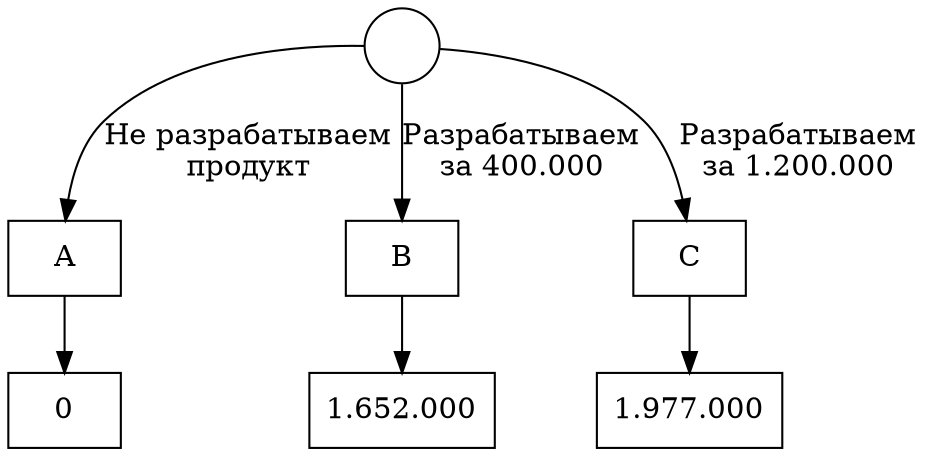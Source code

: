 digraph {
    node[shape="rectangle"]

    HEAD[label="",shape="circle"]
    AResult[label="0"]
    BResult[label="1.652.000"]
    CResult[label="1.977.000"]

    HEAD -> A[label="Не разрабатываем\nпродукт"]
    HEAD -> B[label="Разрабатываем\nза 400.000"]
    HEAD -> C[label="Разрабатываем\nза 1.200.000"]

    A -> AResult
    B -> BResult
    C -> CResult
}